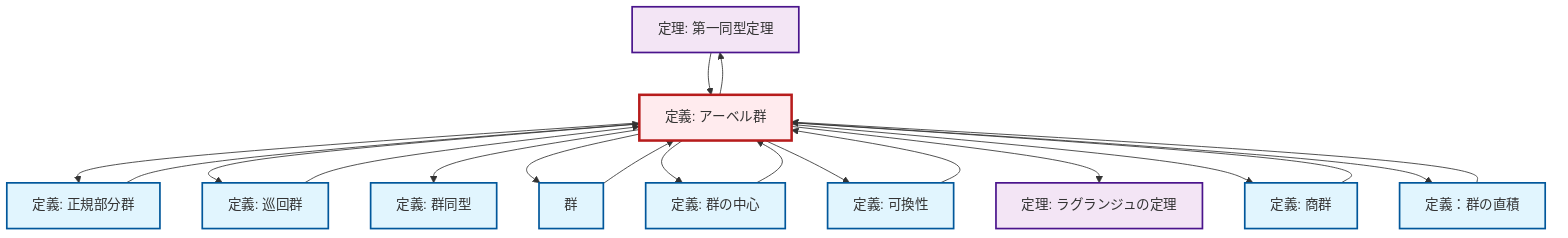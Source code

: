 graph TD
    classDef definition fill:#e1f5fe,stroke:#01579b,stroke-width:2px
    classDef theorem fill:#f3e5f5,stroke:#4a148c,stroke-width:2px
    classDef axiom fill:#fff3e0,stroke:#e65100,stroke-width:2px
    classDef example fill:#e8f5e9,stroke:#1b5e20,stroke-width:2px
    classDef current fill:#ffebee,stroke:#b71c1c,stroke-width:3px
    thm-first-isomorphism["定理: 第一同型定理"]:::theorem
    def-abelian-group["定義: アーベル群"]:::definition
    def-group["群"]:::definition
    def-center-of-group["定義: 群の中心"]:::definition
    def-commutativity["定義: 可換性"]:::definition
    def-quotient-group["定義: 商群"]:::definition
    def-normal-subgroup["定義: 正規部分群"]:::definition
    thm-lagrange["定理: ラグランジュの定理"]:::theorem
    def-isomorphism["定義: 群同型"]:::definition
    def-direct-product["定義：群の直積"]:::definition
    def-cyclic-group["定義: 巡回群"]:::definition
    def-direct-product --> def-abelian-group
    def-abelian-group --> def-normal-subgroup
    def-center-of-group --> def-abelian-group
    def-abelian-group --> def-cyclic-group
    def-abelian-group --> def-isomorphism
    def-cyclic-group --> def-abelian-group
    def-abelian-group --> def-group
    def-normal-subgroup --> def-abelian-group
    def-abelian-group --> def-center-of-group
    def-abelian-group --> def-commutativity
    def-quotient-group --> def-abelian-group
    def-commutativity --> def-abelian-group
    thm-first-isomorphism --> def-abelian-group
    def-abelian-group --> thm-lagrange
    def-abelian-group --> def-quotient-group
    def-group --> def-abelian-group
    def-abelian-group --> def-direct-product
    def-abelian-group --> thm-first-isomorphism
    class def-abelian-group current